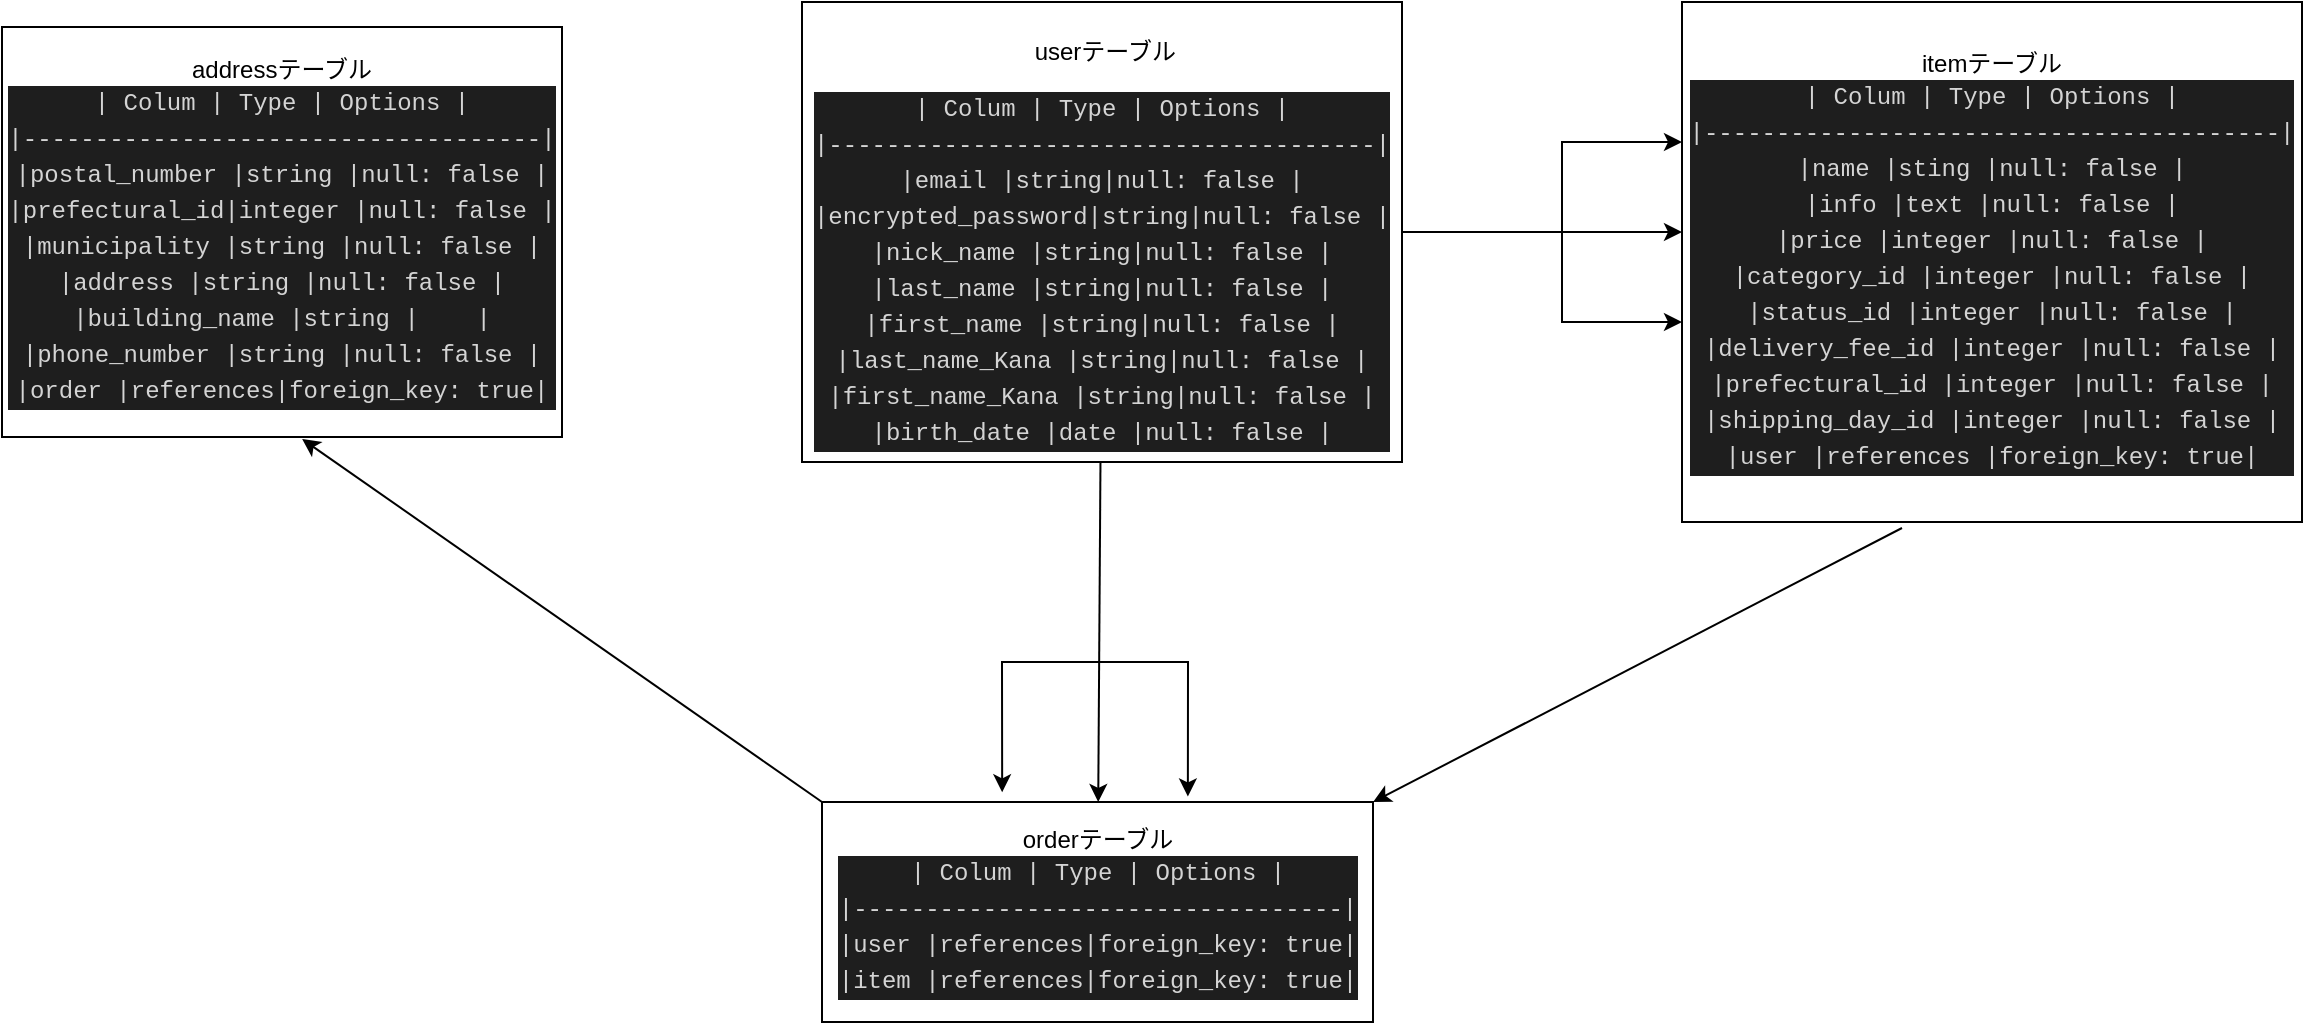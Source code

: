 <mxfile version="13.6.5">
    <diagram id="PVEE-m6z0i9MWGZsdS4O" name="ページ1">
        <mxGraphModel dx="1467" dy="1240" grid="1" gridSize="10" guides="1" tooltips="1" connect="1" arrows="1" fold="1" page="1" pageScale="1" pageWidth="827" pageHeight="1169" math="0" shadow="0">
            <root>
                <mxCell id="0"/>
                <mxCell id="1" parent="0"/>
                <mxCell id="32" style="edgeStyle=none;rounded=0;orthogonalLoop=1;jettySize=auto;html=1;" parent="1" source="5" edge="1">
                    <mxGeometry relative="1" as="geometry">
                        <mxPoint x="470" y="275" as="targetPoint"/>
                    </mxGeometry>
                </mxCell>
                <mxCell id="34" style="edgeStyle=none;rounded=0;orthogonalLoop=1;jettySize=auto;html=1;" parent="1" edge="1">
                    <mxGeometry relative="1" as="geometry">
                        <mxPoint x="470" y="230" as="targetPoint"/>
                        <mxPoint x="410" y="280" as="sourcePoint"/>
                        <Array as="points">
                            <mxPoint x="410" y="230"/>
                        </Array>
                    </mxGeometry>
                </mxCell>
                <mxCell id="48" style="edgeStyle=none;rounded=0;orthogonalLoop=1;jettySize=auto;html=1;entryX=0.327;entryY=-0.044;entryDx=0;entryDy=0;entryPerimeter=0;" parent="1" target="12" edge="1">
                    <mxGeometry relative="1" as="geometry">
                        <mxPoint x="130" y="550" as="targetPoint"/>
                        <mxPoint x="180" y="490" as="sourcePoint"/>
                        <Array as="points">
                            <mxPoint x="130" y="490"/>
                        </Array>
                    </mxGeometry>
                </mxCell>
                <mxCell id="49" style="edgeStyle=none;rounded=0;orthogonalLoop=1;jettySize=auto;html=1;entryX=0.664;entryY=-0.025;entryDx=0;entryDy=0;entryPerimeter=0;" parent="1" target="12" edge="1">
                    <mxGeometry relative="1" as="geometry">
                        <mxPoint x="180" y="490" as="sourcePoint"/>
                        <Array as="points">
                            <mxPoint x="223" y="490"/>
                        </Array>
                    </mxGeometry>
                </mxCell>
                <mxCell id="5" value="&lt;p&gt;&amp;nbsp;userテーブル&lt;/p&gt;&lt;div style=&quot;color: rgb(212 , 212 , 212) ; background-color: rgb(30 , 30 , 30) ; font-family: &amp;#34;menlo&amp;#34; , &amp;#34;monaco&amp;#34; , &amp;#34;courier new&amp;#34; , monospace ; line-height: 18px&quot;&gt;&lt;div&gt;| Colum            | Type | Options    |&lt;/div&gt;&lt;div&gt;|--------------------------------------|&lt;/div&gt;&lt;div&gt;|email             |string|null: false |&lt;/div&gt;&lt;div&gt;|encrypted_password|string|null: false |&lt;/div&gt;&lt;div&gt;|nick_name         |string|null: false |&lt;/div&gt;&lt;div&gt;|last_name         |string|null: false |&lt;/div&gt;&lt;div&gt;|first_name        |string|null: false |&lt;/div&gt;&lt;div&gt;|last_name_Kana    |string|null: false |&lt;/div&gt;&lt;div&gt;|first_name_Kana   |string|null: false |&lt;/div&gt;&lt;div&gt;|birth_date        |date  |null: false |&lt;/div&gt;&lt;/div&gt;" style="whiteSpace=wrap;html=1;" parent="1" vertex="1">
                    <mxGeometry x="30" y="160" width="300" height="230" as="geometry"/>
                </mxCell>
                <mxCell id="6" value="itemテーブル&lt;br&gt;&lt;div style=&quot;color: rgb(212 , 212 , 212) ; background-color: rgb(30 , 30 , 30) ; font-family: &amp;#34;menlo&amp;#34; , &amp;#34;monaco&amp;#34; , &amp;#34;courier new&amp;#34; , monospace ; line-height: 18px&quot;&gt;&lt;div style=&quot;font-family: &amp;#34;menlo&amp;#34; , &amp;#34;monaco&amp;#34; , &amp;#34;courier new&amp;#34; , monospace ; line-height: 18px&quot;&gt;&lt;div style=&quot;font-family: &amp;#34;menlo&amp;#34; , &amp;#34;monaco&amp;#34; , &amp;#34;courier new&amp;#34; , monospace ; line-height: 18px&quot;&gt;&lt;div style=&quot;font-family: &amp;#34;menlo&amp;#34; , &amp;#34;monaco&amp;#34; , &amp;#34;courier new&amp;#34; , monospace ; line-height: 18px&quot;&gt;&lt;div style=&quot;font-family: &amp;#34;menlo&amp;#34; , &amp;#34;monaco&amp;#34; , &amp;#34;courier new&amp;#34; , monospace ; line-height: 18px&quot;&gt;&lt;div style=&quot;font-family: &amp;#34;menlo&amp;#34; , &amp;#34;monaco&amp;#34; , &amp;#34;courier new&amp;#34; , monospace ; line-height: 18px&quot;&gt;&lt;div&gt;| Colum            | Type        | Options         |&lt;/div&gt;&lt;div&gt;|----------------------------------------|&lt;/div&gt;&lt;div&gt;|name              |sting        |null: false      |&lt;/div&gt;&lt;div&gt;|info              |text         |null: false      |&lt;/div&gt;&lt;div&gt;|price             |integer      |null: false      |&lt;/div&gt;&lt;div&gt;|category_id       |integer      |null: false      |&lt;/div&gt;&lt;div&gt;|status_id         |integer      |null: false      |&lt;/div&gt;&lt;div&gt;|delivery_fee_id   |integer      |null: false      |&lt;/div&gt;&lt;div&gt;|prefectural_id    |integer      |null: false      |&lt;/div&gt;&lt;div&gt;|shipping_day_id  |integer      |null: false      |&lt;/div&gt;&lt;div&gt;|user              |references   |foreign_key: true|&lt;/div&gt;&lt;/div&gt;&lt;/div&gt;&lt;/div&gt;&lt;/div&gt;&lt;/div&gt;&lt;/div&gt;" style="whiteSpace=wrap;html=1;" parent="1" vertex="1">
                    <mxGeometry x="470" y="160" width="310" height="260" as="geometry"/>
                </mxCell>
                <mxCell id="19" style="edgeStyle=none;rounded=0;orthogonalLoop=1;jettySize=auto;html=1;entryX=1;entryY=0;entryDx=0;entryDy=0;" parent="1" target="12" edge="1">
                    <mxGeometry relative="1" as="geometry">
                        <mxPoint x="580" y="423" as="sourcePoint"/>
                    </mxGeometry>
                </mxCell>
                <mxCell id="36" style="edgeStyle=none;rounded=0;orthogonalLoop=1;jettySize=auto;html=1;" parent="1" source="5" target="12" edge="1">
                    <mxGeometry relative="1" as="geometry">
                        <mxPoint x="250" y="420" as="sourcePoint"/>
                    </mxGeometry>
                </mxCell>
                <mxCell id="12" value="orderテーブル&lt;br&gt;&lt;div style=&quot;color: rgb(212 , 212 , 212) ; background-color: rgb(30 , 30 , 30) ; font-family: &amp;#34;menlo&amp;#34; , &amp;#34;monaco&amp;#34; , &amp;#34;courier new&amp;#34; , monospace ; line-height: 18px&quot;&gt;&lt;div&gt;| Colum        | Type     | Options         |&lt;/div&gt;&lt;div&gt;|----------------------------------|&lt;/div&gt;&lt;div&gt;|user          |references|foreign_key: true|&lt;br&gt;&lt;/div&gt;&lt;div&gt;|item          |references|foreign_key: true|&lt;/div&gt;&lt;/div&gt;" style="whiteSpace=wrap;html=1;" parent="1" vertex="1">
                    <mxGeometry x="40" y="560" width="275.5" height="110" as="geometry"/>
                </mxCell>
                <mxCell id="33" style="edgeStyle=none;rounded=0;orthogonalLoop=1;jettySize=auto;html=1;" parent="1" edge="1">
                    <mxGeometry relative="1" as="geometry">
                        <mxPoint x="470" y="320" as="targetPoint"/>
                        <mxPoint x="410" y="260" as="sourcePoint"/>
                        <Array as="points">
                            <mxPoint x="410" y="320"/>
                        </Array>
                    </mxGeometry>
                </mxCell>
                <mxCell id="47" style="edgeStyle=none;rounded=0;orthogonalLoop=1;jettySize=auto;html=1;exitX=0;exitY=0;exitDx=0;exitDy=0;entryX=0.536;entryY=1.005;entryDx=0;entryDy=0;entryPerimeter=0;" parent="1" source="12" target="40" edge="1">
                    <mxGeometry relative="1" as="geometry">
                        <mxPoint x="30" y="560" as="sourcePoint"/>
                    </mxGeometry>
                </mxCell>
                <mxCell id="40" value="addressテーブル&lt;br&gt;&lt;div style=&quot;color: rgb(212 , 212 , 212) ; background-color: rgb(30 , 30 , 30) ; font-family: &amp;#34;menlo&amp;#34; , &amp;#34;monaco&amp;#34; , &amp;#34;courier new&amp;#34; , monospace ; line-height: 18px&quot;&gt;&lt;div style=&quot;font-family: &amp;#34;menlo&amp;#34; , &amp;#34;monaco&amp;#34; , &amp;#34;courier new&amp;#34; , monospace ; line-height: 18px&quot;&gt;&lt;div style=&quot;font-family: &amp;#34;menlo&amp;#34; , &amp;#34;monaco&amp;#34; , &amp;#34;courier new&amp;#34; , monospace ; line-height: 18px&quot;&gt;&lt;div&gt;| Colum        | Type     | Options         |&lt;/div&gt;&lt;div&gt;|------------------------------------|&lt;/div&gt;&lt;div&gt;|postal_number |string    |null: false      |&lt;/div&gt;&lt;div&gt;|prefectural_id|integer   |null: false      |&lt;/div&gt;&lt;div&gt;|municipality  |string    |null: false      |&lt;/div&gt;&lt;div&gt;|address       |string    |null: false      |&lt;/div&gt;&lt;div&gt;|building_name |string    |&amp;nbsp; &amp;nbsp; |&lt;/div&gt;&lt;div&gt;|phone_number  |string    |null: false      |&lt;/div&gt;&lt;div&gt;|order |references|foreign_key: true|&lt;/div&gt;&lt;/div&gt;&lt;/div&gt;&lt;/div&gt;" style="whiteSpace=wrap;html=1;" parent="1" vertex="1">
                    <mxGeometry x="-370" y="172.5" width="280" height="205" as="geometry"/>
                </mxCell>
            </root>
        </mxGraphModel>
    </diagram>
</mxfile>